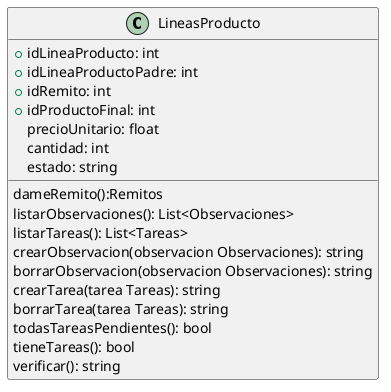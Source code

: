 @startuml LineasProducto
class LineasProducto{
    +idLineaProducto: int
    +idLineaProductoPadre: int
    +idRemito: int
    +idProductoFinal: int
    precioUnitario: float
    cantidad: int
    estado: string

    dameRemito():Remitos
    listarObservaciones(): List<Observaciones>
    listarTareas(): List<Tareas>
    crearObservacion(observacion Observaciones): string
    borrarObservacion(observacion Observaciones): string
    crearTarea(tarea Tareas): string
    borrarTarea(tarea Tareas): string
    todasTareasPendientes(): bool
    tieneTareas(): bool
    verificar(): string
}
@enduml